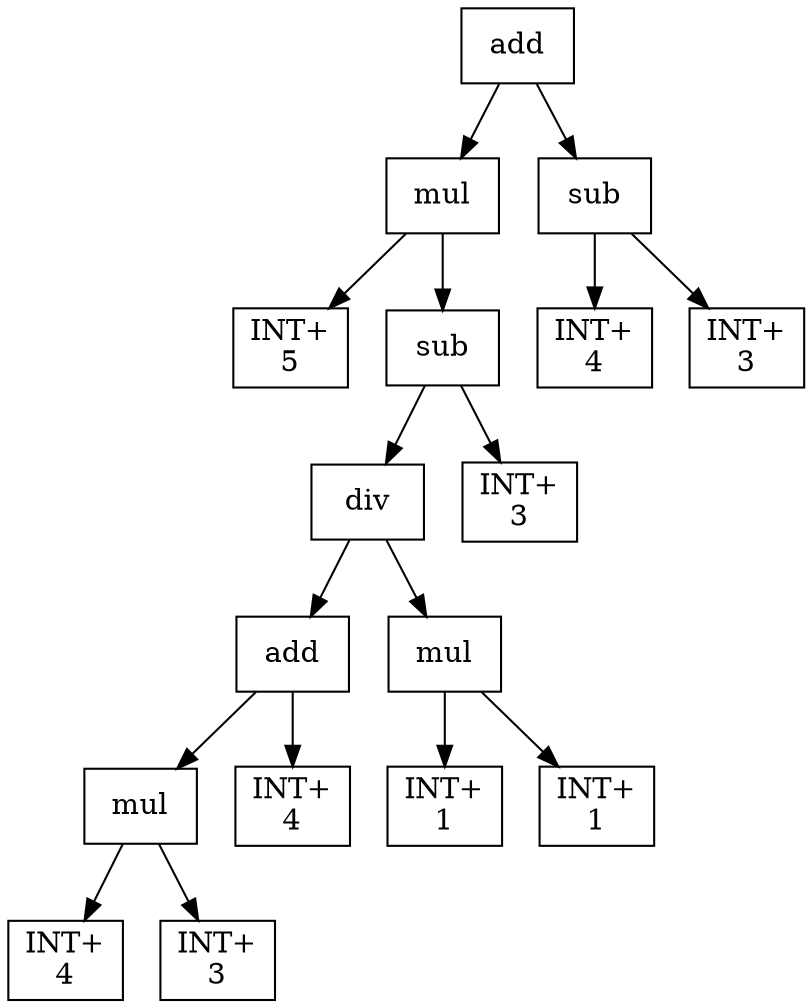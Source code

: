 digraph expr {
  node [shape=box];
  n1 [label="add"];
  n2 [label="mul"];
  n3 [label="INT+\n5"];
  n4 [label="sub"];
  n5 [label="div"];
  n6 [label="add"];
  n7 [label="mul"];
  n8 [label="INT+\n4"];
  n9 [label="INT+\n3"];
  n7 -> n8;
  n7 -> n9;
  n10 [label="INT+\n4"];
  n6 -> n7;
  n6 -> n10;
  n11 [label="mul"];
  n12 [label="INT+\n1"];
  n13 [label="INT+\n1"];
  n11 -> n12;
  n11 -> n13;
  n5 -> n6;
  n5 -> n11;
  n14 [label="INT+\n3"];
  n4 -> n5;
  n4 -> n14;
  n2 -> n3;
  n2 -> n4;
  n15 [label="sub"];
  n16 [label="INT+\n4"];
  n17 [label="INT+\n3"];
  n15 -> n16;
  n15 -> n17;
  n1 -> n2;
  n1 -> n15;
}